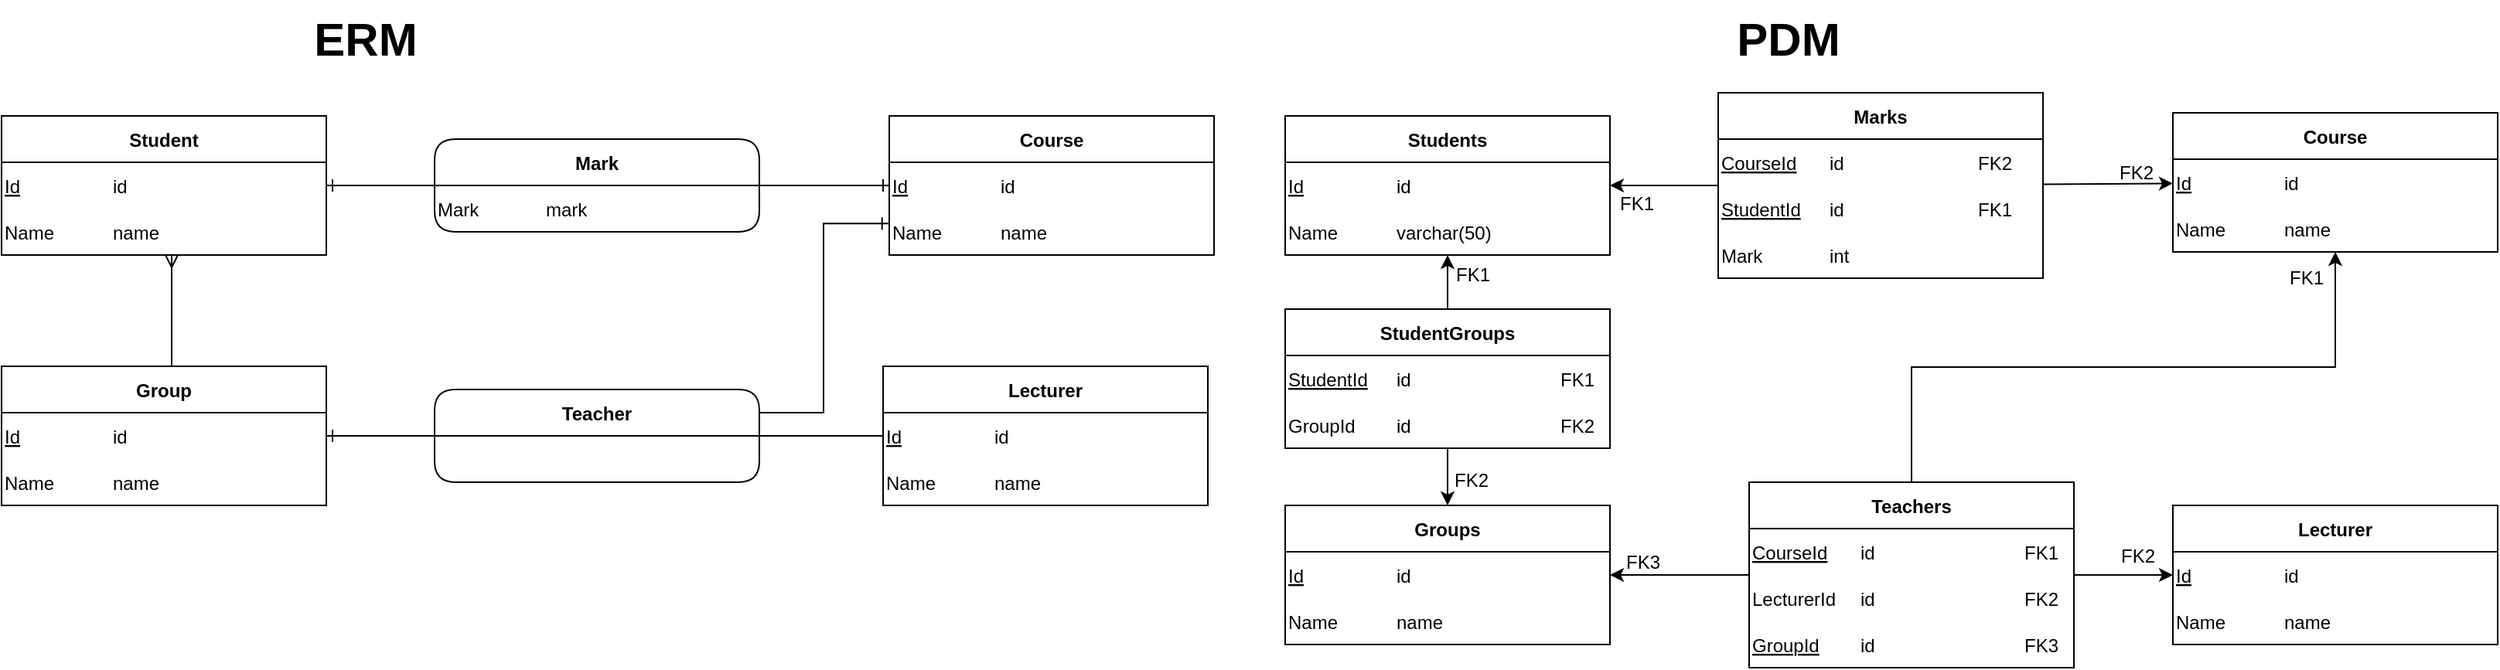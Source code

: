 <mxfile version="20.3.2" type="device"><diagram id="Y48LJpW5HEx5SbnMqf97" name="Page-1"><mxGraphModel dx="979" dy="508" grid="1" gridSize="10" guides="1" tooltips="1" connect="1" arrows="1" fold="1" page="1" pageScale="1" pageWidth="1600" pageHeight="900" math="0" shadow="0"><root><mxCell id="0"/><mxCell id="1" parent="0"/><mxCell id="o00t-sxUm6hoyqNJs4c8-100" value="ERM" style="text;html=1;resizable=0;autosize=1;align=center;verticalAlign=middle;points=[];fillColor=none;strokeColor=none;rounded=0;shadow=0;strokeWidth=1;fontFamily=Helvetica;fontSize=30;fontColor=default;fontStyle=1" parent="1" vertex="1"><mxGeometry x="210" y="20" width="90" height="50" as="geometry"/></mxCell><mxCell id="o00t-sxUm6hoyqNJs4c8-101" value="PDM" style="text;html=1;resizable=0;autosize=1;align=center;verticalAlign=middle;points=[];fillColor=none;strokeColor=none;rounded=0;shadow=0;strokeWidth=1;fontFamily=Helvetica;fontSize=30;fontColor=default;fontStyle=1" parent="1" vertex="1"><mxGeometry x="1130" y="20" width="90" height="50" as="geometry"/></mxCell><mxCell id="Y0eh8DQK_LTt8E_Iy5A9-5" value="Student" style="shape=table;startSize=30;container=1;collapsible=1;childLayout=tableLayout;fixedRows=1;rowLines=0;fontStyle=1;align=center;resizeLast=1;strokeColor=default;columnLines=0;" vertex="1" parent="1"><mxGeometry x="20" y="95" width="210" height="90" as="geometry"/></mxCell><mxCell id="Y0eh8DQK_LTt8E_Iy5A9-6" value="" style="shape=tableRow;horizontal=0;startSize=0;swimlaneHead=0;swimlaneBody=0;fillColor=none;collapsible=0;dropTarget=0;points=[[0,0.5],[1,0.5]];portConstraint=eastwest;top=0;left=0;right=0;bottom=1;strokeColor=none;" vertex="1" parent="Y0eh8DQK_LTt8E_Iy5A9-5"><mxGeometry y="30" width="210" height="30" as="geometry"/></mxCell><mxCell id="Y0eh8DQK_LTt8E_Iy5A9-7" value="Id" style="shape=partialRectangle;connectable=0;fillColor=none;top=0;left=0;bottom=0;right=0;fontStyle=4;overflow=hidden;strokeColor=none;align=left;" vertex="1" parent="Y0eh8DQK_LTt8E_Iy5A9-6"><mxGeometry width="70" height="30" as="geometry"><mxRectangle width="70" height="30" as="alternateBounds"/></mxGeometry></mxCell><mxCell id="Y0eh8DQK_LTt8E_Iy5A9-8" value="id" style="shape=partialRectangle;connectable=0;fillColor=none;top=0;left=0;bottom=0;right=0;fontStyle=0;overflow=hidden;strokeColor=none;align=left;" vertex="1" parent="Y0eh8DQK_LTt8E_Iy5A9-6"><mxGeometry x="70" width="120" height="30" as="geometry"><mxRectangle width="120" height="30" as="alternateBounds"/></mxGeometry></mxCell><mxCell id="Y0eh8DQK_LTt8E_Iy5A9-9" value="" style="shape=partialRectangle;connectable=0;fillColor=none;top=0;left=0;bottom=0;right=0;align=left;spacingLeft=6;fontStyle=5;overflow=hidden;strokeColor=none;" vertex="1" parent="Y0eh8DQK_LTt8E_Iy5A9-6"><mxGeometry x="190" width="20" height="30" as="geometry"><mxRectangle width="20" height="30" as="alternateBounds"/></mxGeometry></mxCell><mxCell id="Y0eh8DQK_LTt8E_Iy5A9-10" style="shape=tableRow;horizontal=0;startSize=0;swimlaneHead=0;swimlaneBody=0;fillColor=none;collapsible=0;dropTarget=0;points=[[0,0.5],[1,0.5]];portConstraint=eastwest;top=0;left=0;right=0;bottom=1;strokeColor=none;" vertex="1" parent="Y0eh8DQK_LTt8E_Iy5A9-5"><mxGeometry y="60" width="210" height="30" as="geometry"/></mxCell><mxCell id="Y0eh8DQK_LTt8E_Iy5A9-11" value="Name" style="shape=partialRectangle;connectable=0;fillColor=none;top=0;left=0;bottom=0;right=0;fontStyle=0;overflow=hidden;strokeColor=none;align=left;" vertex="1" parent="Y0eh8DQK_LTt8E_Iy5A9-10"><mxGeometry width="70" height="30" as="geometry"><mxRectangle width="70" height="30" as="alternateBounds"/></mxGeometry></mxCell><mxCell id="Y0eh8DQK_LTt8E_Iy5A9-12" value="name" style="shape=partialRectangle;connectable=0;fillColor=none;top=0;left=0;bottom=0;right=0;fontStyle=0;overflow=hidden;strokeColor=none;align=left;" vertex="1" parent="Y0eh8DQK_LTt8E_Iy5A9-10"><mxGeometry x="70" width="120" height="30" as="geometry"><mxRectangle width="120" height="30" as="alternateBounds"/></mxGeometry></mxCell><mxCell id="Y0eh8DQK_LTt8E_Iy5A9-13" style="shape=partialRectangle;connectable=0;fillColor=none;top=0;left=0;bottom=0;right=0;align=left;spacingLeft=6;fontStyle=5;overflow=hidden;strokeColor=none;" vertex="1" parent="Y0eh8DQK_LTt8E_Iy5A9-10"><mxGeometry x="190" width="20" height="30" as="geometry"><mxRectangle width="20" height="30" as="alternateBounds"/></mxGeometry></mxCell><mxCell id="Y0eh8DQK_LTt8E_Iy5A9-22" value="Group" style="shape=table;startSize=30;container=1;collapsible=1;childLayout=tableLayout;fixedRows=1;rowLines=0;fontStyle=1;align=center;resizeLast=1;strokeColor=default;columnLines=0;" vertex="1" parent="1"><mxGeometry x="20" y="257" width="210" height="90" as="geometry"/></mxCell><mxCell id="Y0eh8DQK_LTt8E_Iy5A9-23" value="" style="shape=tableRow;horizontal=0;startSize=0;swimlaneHead=0;swimlaneBody=0;fillColor=none;collapsible=0;dropTarget=0;points=[[0,0.5],[1,0.5]];portConstraint=eastwest;top=0;left=0;right=0;bottom=1;strokeColor=none;" vertex="1" parent="Y0eh8DQK_LTt8E_Iy5A9-22"><mxGeometry y="30" width="210" height="30" as="geometry"/></mxCell><mxCell id="Y0eh8DQK_LTt8E_Iy5A9-24" value="Id" style="shape=partialRectangle;connectable=0;fillColor=none;top=0;left=0;bottom=0;right=0;fontStyle=4;overflow=hidden;strokeColor=none;align=left;" vertex="1" parent="Y0eh8DQK_LTt8E_Iy5A9-23"><mxGeometry width="70" height="30" as="geometry"><mxRectangle width="70" height="30" as="alternateBounds"/></mxGeometry></mxCell><mxCell id="Y0eh8DQK_LTt8E_Iy5A9-25" value="id" style="shape=partialRectangle;connectable=0;fillColor=none;top=0;left=0;bottom=0;right=0;fontStyle=0;overflow=hidden;strokeColor=none;align=left;" vertex="1" parent="Y0eh8DQK_LTt8E_Iy5A9-23"><mxGeometry x="70" width="120" height="30" as="geometry"><mxRectangle width="120" height="30" as="alternateBounds"/></mxGeometry></mxCell><mxCell id="Y0eh8DQK_LTt8E_Iy5A9-26" value="" style="shape=partialRectangle;connectable=0;fillColor=none;top=0;left=0;bottom=0;right=0;align=left;spacingLeft=6;fontStyle=5;overflow=hidden;strokeColor=none;" vertex="1" parent="Y0eh8DQK_LTt8E_Iy5A9-23"><mxGeometry x="190" width="20" height="30" as="geometry"><mxRectangle width="20" height="30" as="alternateBounds"/></mxGeometry></mxCell><mxCell id="Y0eh8DQK_LTt8E_Iy5A9-27" style="shape=tableRow;horizontal=0;startSize=0;swimlaneHead=0;swimlaneBody=0;fillColor=none;collapsible=0;dropTarget=0;points=[[0,0.5],[1,0.5]];portConstraint=eastwest;top=0;left=0;right=0;bottom=1;strokeColor=none;" vertex="1" parent="Y0eh8DQK_LTt8E_Iy5A9-22"><mxGeometry y="60" width="210" height="30" as="geometry"/></mxCell><mxCell id="Y0eh8DQK_LTt8E_Iy5A9-28" value="Name" style="shape=partialRectangle;connectable=0;fillColor=none;top=0;left=0;bottom=0;right=0;fontStyle=0;overflow=hidden;strokeColor=none;align=left;" vertex="1" parent="Y0eh8DQK_LTt8E_Iy5A9-27"><mxGeometry width="70" height="30" as="geometry"><mxRectangle width="70" height="30" as="alternateBounds"/></mxGeometry></mxCell><mxCell id="Y0eh8DQK_LTt8E_Iy5A9-29" value="name" style="shape=partialRectangle;connectable=0;fillColor=none;top=0;left=0;bottom=0;right=0;fontStyle=0;overflow=hidden;strokeColor=none;align=left;" vertex="1" parent="Y0eh8DQK_LTt8E_Iy5A9-27"><mxGeometry x="70" width="120" height="30" as="geometry"><mxRectangle width="120" height="30" as="alternateBounds"/></mxGeometry></mxCell><mxCell id="Y0eh8DQK_LTt8E_Iy5A9-30" style="shape=partialRectangle;connectable=0;fillColor=none;top=0;left=0;bottom=0;right=0;align=left;spacingLeft=6;fontStyle=5;overflow=hidden;strokeColor=none;" vertex="1" parent="Y0eh8DQK_LTt8E_Iy5A9-27"><mxGeometry x="190" width="20" height="30" as="geometry"><mxRectangle width="20" height="30" as="alternateBounds"/></mxGeometry></mxCell><mxCell id="Y0eh8DQK_LTt8E_Iy5A9-31" value="" style="edgeStyle=elbowEdgeStyle;fontSize=12;html=1;endArrow=ERmany;startArrow=ERzero;rounded=0;elbow=vertical;" edge="1" parent="1" source="Y0eh8DQK_LTt8E_Iy5A9-22" target="Y0eh8DQK_LTt8E_Iy5A9-5"><mxGeometry width="100" height="100" relative="1" as="geometry"><mxPoint x="240" y="400" as="sourcePoint"/><mxPoint x="340" y="300" as="targetPoint"/><Array as="points"><mxPoint x="130" y="230"/></Array></mxGeometry></mxCell><mxCell id="Y0eh8DQK_LTt8E_Iy5A9-32" value="Course" style="shape=table;startSize=30;container=1;collapsible=1;childLayout=tableLayout;fixedRows=1;rowLines=0;fontStyle=1;align=center;resizeLast=1;strokeColor=default;columnLines=0;" vertex="1" parent="1"><mxGeometry x="594" y="95" width="210" height="90" as="geometry"/></mxCell><mxCell id="Y0eh8DQK_LTt8E_Iy5A9-33" value="" style="shape=tableRow;horizontal=0;startSize=0;swimlaneHead=0;swimlaneBody=0;fillColor=none;collapsible=0;dropTarget=0;points=[[0,0.5],[1,0.5]];portConstraint=eastwest;top=0;left=0;right=0;bottom=1;strokeColor=none;" vertex="1" parent="Y0eh8DQK_LTt8E_Iy5A9-32"><mxGeometry y="30" width="210" height="30" as="geometry"/></mxCell><mxCell id="Y0eh8DQK_LTt8E_Iy5A9-34" value="Id" style="shape=partialRectangle;connectable=0;fillColor=none;top=0;left=0;bottom=0;right=0;fontStyle=4;overflow=hidden;strokeColor=none;align=left;" vertex="1" parent="Y0eh8DQK_LTt8E_Iy5A9-33"><mxGeometry width="70" height="30" as="geometry"><mxRectangle width="70" height="30" as="alternateBounds"/></mxGeometry></mxCell><mxCell id="Y0eh8DQK_LTt8E_Iy5A9-35" value="id" style="shape=partialRectangle;connectable=0;fillColor=none;top=0;left=0;bottom=0;right=0;fontStyle=0;overflow=hidden;strokeColor=none;align=left;" vertex="1" parent="Y0eh8DQK_LTt8E_Iy5A9-33"><mxGeometry x="70" width="120" height="30" as="geometry"><mxRectangle width="120" height="30" as="alternateBounds"/></mxGeometry></mxCell><mxCell id="Y0eh8DQK_LTt8E_Iy5A9-36" value="" style="shape=partialRectangle;connectable=0;fillColor=none;top=0;left=0;bottom=0;right=0;align=left;spacingLeft=6;fontStyle=5;overflow=hidden;strokeColor=none;" vertex="1" parent="Y0eh8DQK_LTt8E_Iy5A9-33"><mxGeometry x="190" width="20" height="30" as="geometry"><mxRectangle width="20" height="30" as="alternateBounds"/></mxGeometry></mxCell><mxCell id="Y0eh8DQK_LTt8E_Iy5A9-37" style="shape=tableRow;horizontal=0;startSize=0;swimlaneHead=0;swimlaneBody=0;fillColor=none;collapsible=0;dropTarget=0;points=[[0,0.5],[1,0.5]];portConstraint=eastwest;top=0;left=0;right=0;bottom=1;strokeColor=none;" vertex="1" parent="Y0eh8DQK_LTt8E_Iy5A9-32"><mxGeometry y="60" width="210" height="30" as="geometry"/></mxCell><mxCell id="Y0eh8DQK_LTt8E_Iy5A9-38" value="Name" style="shape=partialRectangle;connectable=0;fillColor=none;top=0;left=0;bottom=0;right=0;fontStyle=0;overflow=hidden;strokeColor=none;align=left;" vertex="1" parent="Y0eh8DQK_LTt8E_Iy5A9-37"><mxGeometry width="70" height="30" as="geometry"><mxRectangle width="70" height="30" as="alternateBounds"/></mxGeometry></mxCell><mxCell id="Y0eh8DQK_LTt8E_Iy5A9-39" value="name" style="shape=partialRectangle;connectable=0;fillColor=none;top=0;left=0;bottom=0;right=0;fontStyle=0;overflow=hidden;strokeColor=none;align=left;" vertex="1" parent="Y0eh8DQK_LTt8E_Iy5A9-37"><mxGeometry x="70" width="120" height="30" as="geometry"><mxRectangle width="120" height="30" as="alternateBounds"/></mxGeometry></mxCell><mxCell id="Y0eh8DQK_LTt8E_Iy5A9-40" style="shape=partialRectangle;connectable=0;fillColor=none;top=0;left=0;bottom=0;right=0;align=left;spacingLeft=6;fontStyle=5;overflow=hidden;strokeColor=none;" vertex="1" parent="Y0eh8DQK_LTt8E_Iy5A9-37"><mxGeometry x="190" width="20" height="30" as="geometry"><mxRectangle width="20" height="30" as="alternateBounds"/></mxGeometry></mxCell><mxCell id="Y0eh8DQK_LTt8E_Iy5A9-41" value="Lecturer" style="shape=table;startSize=30;container=1;collapsible=1;childLayout=tableLayout;fixedRows=1;rowLines=0;fontStyle=1;align=center;resizeLast=1;strokeColor=default;columnLines=0;" vertex="1" parent="1"><mxGeometry x="590" y="257" width="210" height="90" as="geometry"/></mxCell><mxCell id="Y0eh8DQK_LTt8E_Iy5A9-42" value="" style="shape=tableRow;horizontal=0;startSize=0;swimlaneHead=0;swimlaneBody=0;fillColor=none;collapsible=0;dropTarget=0;points=[[0,0.5],[1,0.5]];portConstraint=eastwest;top=0;left=0;right=0;bottom=1;strokeColor=none;" vertex="1" parent="Y0eh8DQK_LTt8E_Iy5A9-41"><mxGeometry y="30" width="210" height="30" as="geometry"/></mxCell><mxCell id="Y0eh8DQK_LTt8E_Iy5A9-43" value="Id" style="shape=partialRectangle;connectable=0;fillColor=none;top=0;left=0;bottom=0;right=0;fontStyle=4;overflow=hidden;strokeColor=none;align=left;" vertex="1" parent="Y0eh8DQK_LTt8E_Iy5A9-42"><mxGeometry width="70" height="30" as="geometry"><mxRectangle width="70" height="30" as="alternateBounds"/></mxGeometry></mxCell><mxCell id="Y0eh8DQK_LTt8E_Iy5A9-44" value="id" style="shape=partialRectangle;connectable=0;fillColor=none;top=0;left=0;bottom=0;right=0;fontStyle=0;overflow=hidden;strokeColor=none;align=left;" vertex="1" parent="Y0eh8DQK_LTt8E_Iy5A9-42"><mxGeometry x="70" width="120" height="30" as="geometry"><mxRectangle width="120" height="30" as="alternateBounds"/></mxGeometry></mxCell><mxCell id="Y0eh8DQK_LTt8E_Iy5A9-45" value="" style="shape=partialRectangle;connectable=0;fillColor=none;top=0;left=0;bottom=0;right=0;align=left;spacingLeft=6;fontStyle=5;overflow=hidden;strokeColor=none;" vertex="1" parent="Y0eh8DQK_LTt8E_Iy5A9-42"><mxGeometry x="190" width="20" height="30" as="geometry"><mxRectangle width="20" height="30" as="alternateBounds"/></mxGeometry></mxCell><mxCell id="Y0eh8DQK_LTt8E_Iy5A9-46" style="shape=tableRow;horizontal=0;startSize=0;swimlaneHead=0;swimlaneBody=0;fillColor=none;collapsible=0;dropTarget=0;points=[[0,0.5],[1,0.5]];portConstraint=eastwest;top=0;left=0;right=0;bottom=1;strokeColor=none;" vertex="1" parent="Y0eh8DQK_LTt8E_Iy5A9-41"><mxGeometry y="60" width="210" height="30" as="geometry"/></mxCell><mxCell id="Y0eh8DQK_LTt8E_Iy5A9-47" value="Name" style="shape=partialRectangle;connectable=0;fillColor=none;top=0;left=0;bottom=0;right=0;fontStyle=0;overflow=hidden;strokeColor=none;align=left;" vertex="1" parent="Y0eh8DQK_LTt8E_Iy5A9-46"><mxGeometry width="70" height="30" as="geometry"><mxRectangle width="70" height="30" as="alternateBounds"/></mxGeometry></mxCell><mxCell id="Y0eh8DQK_LTt8E_Iy5A9-48" value="name" style="shape=partialRectangle;connectable=0;fillColor=none;top=0;left=0;bottom=0;right=0;fontStyle=0;overflow=hidden;strokeColor=none;align=left;" vertex="1" parent="Y0eh8DQK_LTt8E_Iy5A9-46"><mxGeometry x="70" width="120" height="30" as="geometry"><mxRectangle width="120" height="30" as="alternateBounds"/></mxGeometry></mxCell><mxCell id="Y0eh8DQK_LTt8E_Iy5A9-49" style="shape=partialRectangle;connectable=0;fillColor=none;top=0;left=0;bottom=0;right=0;align=left;spacingLeft=6;fontStyle=5;overflow=hidden;strokeColor=none;" vertex="1" parent="Y0eh8DQK_LTt8E_Iy5A9-46"><mxGeometry x="190" width="20" height="30" as="geometry"><mxRectangle width="20" height="30" as="alternateBounds"/></mxGeometry></mxCell><mxCell id="Y0eh8DQK_LTt8E_Iy5A9-50" value="Mark" style="shape=table;startSize=30;container=1;collapsible=1;childLayout=tableLayout;fixedRows=1;rowLines=0;fontStyle=1;align=center;resizeLast=1;strokeColor=default;columnLines=0;rounded=1;swimlaneLine=1;" vertex="1" parent="1"><mxGeometry x="300" y="110" width="210" height="60" as="geometry"/></mxCell><mxCell id="Y0eh8DQK_LTt8E_Iy5A9-55" style="shape=tableRow;horizontal=0;startSize=0;swimlaneHead=0;swimlaneBody=0;fillColor=none;collapsible=0;dropTarget=0;points=[[0,0.5],[1,0.5]];portConstraint=eastwest;top=0;left=0;right=0;bottom=1;strokeColor=none;" vertex="1" parent="Y0eh8DQK_LTt8E_Iy5A9-50"><mxGeometry y="30" width="210" height="30" as="geometry"/></mxCell><mxCell id="Y0eh8DQK_LTt8E_Iy5A9-56" value="Mark" style="shape=partialRectangle;connectable=0;fillColor=none;top=0;left=0;bottom=0;right=0;fontStyle=0;overflow=hidden;strokeColor=none;align=left;" vertex="1" parent="Y0eh8DQK_LTt8E_Iy5A9-55"><mxGeometry width="70" height="30" as="geometry"><mxRectangle width="70" height="30" as="alternateBounds"/></mxGeometry></mxCell><mxCell id="Y0eh8DQK_LTt8E_Iy5A9-57" value="mark" style="shape=partialRectangle;connectable=0;fillColor=none;top=0;left=0;bottom=0;right=0;fontStyle=0;overflow=hidden;strokeColor=none;align=left;" vertex="1" parent="Y0eh8DQK_LTt8E_Iy5A9-55"><mxGeometry x="70" width="120" height="30" as="geometry"><mxRectangle width="120" height="30" as="alternateBounds"/></mxGeometry></mxCell><mxCell id="Y0eh8DQK_LTt8E_Iy5A9-58" style="shape=partialRectangle;connectable=0;fillColor=none;top=0;left=0;bottom=0;right=0;align=left;spacingLeft=6;fontStyle=5;overflow=hidden;strokeColor=none;" vertex="1" parent="Y0eh8DQK_LTt8E_Iy5A9-55"><mxGeometry x="190" width="20" height="30" as="geometry"><mxRectangle width="20" height="30" as="alternateBounds"/></mxGeometry></mxCell><mxCell id="Y0eh8DQK_LTt8E_Iy5A9-59" value="" style="edgeStyle=entityRelationEdgeStyle;fontSize=12;html=1;endArrow=ERone;endFill=1;rounded=0;elbow=vertical;" edge="1" parent="1" source="Y0eh8DQK_LTt8E_Iy5A9-50" target="Y0eh8DQK_LTt8E_Iy5A9-5"><mxGeometry width="100" height="100" relative="1" as="geometry"><mxPoint x="250" y="280" as="sourcePoint"/><mxPoint x="350" y="180" as="targetPoint"/></mxGeometry></mxCell><mxCell id="Y0eh8DQK_LTt8E_Iy5A9-60" value="" style="edgeStyle=entityRelationEdgeStyle;fontSize=12;html=1;endArrow=ERone;endFill=1;rounded=0;elbow=vertical;" edge="1" parent="1" source="Y0eh8DQK_LTt8E_Iy5A9-50" target="Y0eh8DQK_LTt8E_Iy5A9-32"><mxGeometry width="100" height="100" relative="1" as="geometry"><mxPoint x="310" y="150" as="sourcePoint"/><mxPoint x="240" y="165" as="targetPoint"/></mxGeometry></mxCell><mxCell id="Y0eh8DQK_LTt8E_Iy5A9-61" value="Teacher" style="shape=table;startSize=30;container=1;collapsible=1;childLayout=tableLayout;fixedRows=1;rowLines=0;fontStyle=1;align=center;resizeLast=1;strokeColor=default;columnLines=0;rounded=1;swimlaneLine=1;" vertex="1" parent="1"><mxGeometry x="300" y="272" width="210" height="60" as="geometry"/></mxCell><mxCell id="Y0eh8DQK_LTt8E_Iy5A9-62" style="shape=tableRow;horizontal=0;startSize=0;swimlaneHead=0;swimlaneBody=0;fillColor=none;collapsible=0;dropTarget=0;points=[[0,0.5],[1,0.5]];portConstraint=eastwest;top=0;left=0;right=0;bottom=1;strokeColor=none;" vertex="1" parent="Y0eh8DQK_LTt8E_Iy5A9-61"><mxGeometry y="30" width="210" height="30" as="geometry"/></mxCell><mxCell id="Y0eh8DQK_LTt8E_Iy5A9-63" value="" style="shape=partialRectangle;connectable=0;fillColor=none;top=0;left=0;bottom=0;right=0;fontStyle=0;overflow=hidden;strokeColor=none;align=left;" vertex="1" parent="Y0eh8DQK_LTt8E_Iy5A9-62"><mxGeometry width="70" height="30" as="geometry"><mxRectangle width="70" height="30" as="alternateBounds"/></mxGeometry></mxCell><mxCell id="Y0eh8DQK_LTt8E_Iy5A9-64" value="" style="shape=partialRectangle;connectable=0;fillColor=none;top=0;left=0;bottom=0;right=0;fontStyle=0;overflow=hidden;strokeColor=none;align=left;" vertex="1" parent="Y0eh8DQK_LTt8E_Iy5A9-62"><mxGeometry x="70" width="120" height="30" as="geometry"><mxRectangle width="120" height="30" as="alternateBounds"/></mxGeometry></mxCell><mxCell id="Y0eh8DQK_LTt8E_Iy5A9-65" style="shape=partialRectangle;connectable=0;fillColor=none;top=0;left=0;bottom=0;right=0;align=left;spacingLeft=6;fontStyle=5;overflow=hidden;strokeColor=none;" vertex="1" parent="Y0eh8DQK_LTt8E_Iy5A9-62"><mxGeometry x="190" width="20" height="30" as="geometry"><mxRectangle width="20" height="30" as="alternateBounds"/></mxGeometry></mxCell><mxCell id="Y0eh8DQK_LTt8E_Iy5A9-66" value="" style="edgeStyle=entityRelationEdgeStyle;fontSize=12;html=1;endArrow=ERone;endFill=1;rounded=0;elbow=vertical;" edge="1" parent="1" source="Y0eh8DQK_LTt8E_Iy5A9-61" target="Y0eh8DQK_LTt8E_Iy5A9-22"><mxGeometry width="100" height="100" relative="1" as="geometry"><mxPoint x="330" y="260" as="sourcePoint"/><mxPoint x="260" y="260" as="targetPoint"/></mxGeometry></mxCell><mxCell id="Y0eh8DQK_LTt8E_Iy5A9-67" value="" style="edgeStyle=elbowEdgeStyle;fontSize=12;html=1;endArrow=ERone;endFill=1;rounded=0;entryX=-0.003;entryY=0.322;entryDx=0;entryDy=0;entryPerimeter=0;exitX=1;exitY=0.25;exitDx=0;exitDy=0;" edge="1" parent="1" source="Y0eh8DQK_LTt8E_Iy5A9-61" target="Y0eh8DQK_LTt8E_Iy5A9-37"><mxGeometry width="100" height="100" relative="1" as="geometry"><mxPoint x="470" y="227" as="sourcePoint"/><mxPoint x="400" y="227" as="targetPoint"/></mxGeometry></mxCell><mxCell id="Y0eh8DQK_LTt8E_Iy5A9-68" value="" style="edgeStyle=elbowEdgeStyle;fontSize=12;html=1;endArrow=ERzero;endFill=1;rounded=0;" edge="1" parent="1" source="Y0eh8DQK_LTt8E_Iy5A9-61" target="Y0eh8DQK_LTt8E_Iy5A9-41"><mxGeometry width="100" height="100" relative="1" as="geometry"><mxPoint x="520" y="297" as="sourcePoint"/><mxPoint x="603.37" y="174.66" as="targetPoint"/></mxGeometry></mxCell><mxCell id="Y0eh8DQK_LTt8E_Iy5A9-71" value="Students" style="shape=table;startSize=30;container=1;collapsible=1;childLayout=tableLayout;fixedRows=1;rowLines=0;fontStyle=1;align=center;resizeLast=1;strokeColor=default;columnLines=0;" vertex="1" parent="1"><mxGeometry x="850" y="95" width="210" height="90" as="geometry"/></mxCell><mxCell id="Y0eh8DQK_LTt8E_Iy5A9-72" value="" style="shape=tableRow;horizontal=0;startSize=0;swimlaneHead=0;swimlaneBody=0;fillColor=none;collapsible=0;dropTarget=0;points=[[0,0.5],[1,0.5]];portConstraint=eastwest;top=0;left=0;right=0;bottom=1;strokeColor=none;" vertex="1" parent="Y0eh8DQK_LTt8E_Iy5A9-71"><mxGeometry y="30" width="210" height="30" as="geometry"/></mxCell><mxCell id="Y0eh8DQK_LTt8E_Iy5A9-73" value="Id" style="shape=partialRectangle;connectable=0;fillColor=none;top=0;left=0;bottom=0;right=0;fontStyle=4;overflow=hidden;strokeColor=none;align=left;" vertex="1" parent="Y0eh8DQK_LTt8E_Iy5A9-72"><mxGeometry width="70" height="30" as="geometry"><mxRectangle width="70" height="30" as="alternateBounds"/></mxGeometry></mxCell><mxCell id="Y0eh8DQK_LTt8E_Iy5A9-74" value="id" style="shape=partialRectangle;connectable=0;fillColor=none;top=0;left=0;bottom=0;right=0;fontStyle=0;overflow=hidden;strokeColor=none;align=left;" vertex="1" parent="Y0eh8DQK_LTt8E_Iy5A9-72"><mxGeometry x="70" width="120" height="30" as="geometry"><mxRectangle width="120" height="30" as="alternateBounds"/></mxGeometry></mxCell><mxCell id="Y0eh8DQK_LTt8E_Iy5A9-75" value="" style="shape=partialRectangle;connectable=0;fillColor=none;top=0;left=0;bottom=0;right=0;align=left;spacingLeft=6;fontStyle=5;overflow=hidden;strokeColor=none;" vertex="1" parent="Y0eh8DQK_LTt8E_Iy5A9-72"><mxGeometry x="190" width="20" height="30" as="geometry"><mxRectangle width="20" height="30" as="alternateBounds"/></mxGeometry></mxCell><mxCell id="Y0eh8DQK_LTt8E_Iy5A9-76" style="shape=tableRow;horizontal=0;startSize=0;swimlaneHead=0;swimlaneBody=0;fillColor=none;collapsible=0;dropTarget=0;points=[[0,0.5],[1,0.5]];portConstraint=eastwest;top=0;left=0;right=0;bottom=1;strokeColor=none;" vertex="1" parent="Y0eh8DQK_LTt8E_Iy5A9-71"><mxGeometry y="60" width="210" height="30" as="geometry"/></mxCell><mxCell id="Y0eh8DQK_LTt8E_Iy5A9-77" value="Name" style="shape=partialRectangle;connectable=0;fillColor=none;top=0;left=0;bottom=0;right=0;fontStyle=0;overflow=hidden;strokeColor=none;align=left;" vertex="1" parent="Y0eh8DQK_LTt8E_Iy5A9-76"><mxGeometry width="70" height="30" as="geometry"><mxRectangle width="70" height="30" as="alternateBounds"/></mxGeometry></mxCell><mxCell id="Y0eh8DQK_LTt8E_Iy5A9-78" value="varchar(50)" style="shape=partialRectangle;connectable=0;fillColor=none;top=0;left=0;bottom=0;right=0;fontStyle=0;overflow=hidden;strokeColor=none;align=left;" vertex="1" parent="Y0eh8DQK_LTt8E_Iy5A9-76"><mxGeometry x="70" width="120" height="30" as="geometry"><mxRectangle width="120" height="30" as="alternateBounds"/></mxGeometry></mxCell><mxCell id="Y0eh8DQK_LTt8E_Iy5A9-79" style="shape=partialRectangle;connectable=0;fillColor=none;top=0;left=0;bottom=0;right=0;align=left;spacingLeft=6;fontStyle=5;overflow=hidden;strokeColor=none;" vertex="1" parent="Y0eh8DQK_LTt8E_Iy5A9-76"><mxGeometry x="190" width="20" height="30" as="geometry"><mxRectangle width="20" height="30" as="alternateBounds"/></mxGeometry></mxCell><mxCell id="Y0eh8DQK_LTt8E_Iy5A9-80" value="Groups" style="shape=table;startSize=30;container=1;collapsible=1;childLayout=tableLayout;fixedRows=1;rowLines=0;fontStyle=1;align=center;resizeLast=1;strokeColor=default;columnLines=0;" vertex="1" parent="1"><mxGeometry x="850" y="347" width="210" height="90" as="geometry"/></mxCell><mxCell id="Y0eh8DQK_LTt8E_Iy5A9-81" value="" style="shape=tableRow;horizontal=0;startSize=0;swimlaneHead=0;swimlaneBody=0;fillColor=none;collapsible=0;dropTarget=0;points=[[0,0.5],[1,0.5]];portConstraint=eastwest;top=0;left=0;right=0;bottom=1;strokeColor=none;" vertex="1" parent="Y0eh8DQK_LTt8E_Iy5A9-80"><mxGeometry y="30" width="210" height="30" as="geometry"/></mxCell><mxCell id="Y0eh8DQK_LTt8E_Iy5A9-82" value="Id" style="shape=partialRectangle;connectable=0;fillColor=none;top=0;left=0;bottom=0;right=0;fontStyle=4;overflow=hidden;strokeColor=none;align=left;" vertex="1" parent="Y0eh8DQK_LTt8E_Iy5A9-81"><mxGeometry width="70" height="30" as="geometry"><mxRectangle width="70" height="30" as="alternateBounds"/></mxGeometry></mxCell><mxCell id="Y0eh8DQK_LTt8E_Iy5A9-83" value="id" style="shape=partialRectangle;connectable=0;fillColor=none;top=0;left=0;bottom=0;right=0;fontStyle=0;overflow=hidden;strokeColor=none;align=left;" vertex="1" parent="Y0eh8DQK_LTt8E_Iy5A9-81"><mxGeometry x="70" width="120" height="30" as="geometry"><mxRectangle width="120" height="30" as="alternateBounds"/></mxGeometry></mxCell><mxCell id="Y0eh8DQK_LTt8E_Iy5A9-84" value="" style="shape=partialRectangle;connectable=0;fillColor=none;top=0;left=0;bottom=0;right=0;align=left;spacingLeft=6;fontStyle=5;overflow=hidden;strokeColor=none;" vertex="1" parent="Y0eh8DQK_LTt8E_Iy5A9-81"><mxGeometry x="190" width="20" height="30" as="geometry"><mxRectangle width="20" height="30" as="alternateBounds"/></mxGeometry></mxCell><mxCell id="Y0eh8DQK_LTt8E_Iy5A9-85" style="shape=tableRow;horizontal=0;startSize=0;swimlaneHead=0;swimlaneBody=0;fillColor=none;collapsible=0;dropTarget=0;points=[[0,0.5],[1,0.5]];portConstraint=eastwest;top=0;left=0;right=0;bottom=1;strokeColor=none;" vertex="1" parent="Y0eh8DQK_LTt8E_Iy5A9-80"><mxGeometry y="60" width="210" height="30" as="geometry"/></mxCell><mxCell id="Y0eh8DQK_LTt8E_Iy5A9-86" value="Name" style="shape=partialRectangle;connectable=0;fillColor=none;top=0;left=0;bottom=0;right=0;fontStyle=0;overflow=hidden;strokeColor=none;align=left;" vertex="1" parent="Y0eh8DQK_LTt8E_Iy5A9-85"><mxGeometry width="70" height="30" as="geometry"><mxRectangle width="70" height="30" as="alternateBounds"/></mxGeometry></mxCell><mxCell id="Y0eh8DQK_LTt8E_Iy5A9-87" value="name" style="shape=partialRectangle;connectable=0;fillColor=none;top=0;left=0;bottom=0;right=0;fontStyle=0;overflow=hidden;strokeColor=none;align=left;" vertex="1" parent="Y0eh8DQK_LTt8E_Iy5A9-85"><mxGeometry x="70" width="120" height="30" as="geometry"><mxRectangle width="120" height="30" as="alternateBounds"/></mxGeometry></mxCell><mxCell id="Y0eh8DQK_LTt8E_Iy5A9-88" style="shape=partialRectangle;connectable=0;fillColor=none;top=0;left=0;bottom=0;right=0;align=left;spacingLeft=6;fontStyle=5;overflow=hidden;strokeColor=none;" vertex="1" parent="Y0eh8DQK_LTt8E_Iy5A9-85"><mxGeometry x="190" width="20" height="30" as="geometry"><mxRectangle width="20" height="30" as="alternateBounds"/></mxGeometry></mxCell><mxCell id="Y0eh8DQK_LTt8E_Iy5A9-90" value="Course" style="shape=table;startSize=30;container=1;collapsible=1;childLayout=tableLayout;fixedRows=1;rowLines=0;fontStyle=1;align=center;resizeLast=1;strokeColor=default;columnLines=0;" vertex="1" parent="1"><mxGeometry x="1424" y="93" width="210" height="90" as="geometry"/></mxCell><mxCell id="Y0eh8DQK_LTt8E_Iy5A9-91" value="" style="shape=tableRow;horizontal=0;startSize=0;swimlaneHead=0;swimlaneBody=0;fillColor=none;collapsible=0;dropTarget=0;points=[[0,0.5],[1,0.5]];portConstraint=eastwest;top=0;left=0;right=0;bottom=1;strokeColor=none;" vertex="1" parent="Y0eh8DQK_LTt8E_Iy5A9-90"><mxGeometry y="30" width="210" height="30" as="geometry"/></mxCell><mxCell id="Y0eh8DQK_LTt8E_Iy5A9-92" value="Id" style="shape=partialRectangle;connectable=0;fillColor=none;top=0;left=0;bottom=0;right=0;fontStyle=4;overflow=hidden;strokeColor=none;align=left;" vertex="1" parent="Y0eh8DQK_LTt8E_Iy5A9-91"><mxGeometry width="70" height="30" as="geometry"><mxRectangle width="70" height="30" as="alternateBounds"/></mxGeometry></mxCell><mxCell id="Y0eh8DQK_LTt8E_Iy5A9-93" value="id" style="shape=partialRectangle;connectable=0;fillColor=none;top=0;left=0;bottom=0;right=0;fontStyle=0;overflow=hidden;strokeColor=none;align=left;" vertex="1" parent="Y0eh8DQK_LTt8E_Iy5A9-91"><mxGeometry x="70" width="120" height="30" as="geometry"><mxRectangle width="120" height="30" as="alternateBounds"/></mxGeometry></mxCell><mxCell id="Y0eh8DQK_LTt8E_Iy5A9-94" value="" style="shape=partialRectangle;connectable=0;fillColor=none;top=0;left=0;bottom=0;right=0;align=left;spacingLeft=6;fontStyle=5;overflow=hidden;strokeColor=none;" vertex="1" parent="Y0eh8DQK_LTt8E_Iy5A9-91"><mxGeometry x="190" width="20" height="30" as="geometry"><mxRectangle width="20" height="30" as="alternateBounds"/></mxGeometry></mxCell><mxCell id="Y0eh8DQK_LTt8E_Iy5A9-95" style="shape=tableRow;horizontal=0;startSize=0;swimlaneHead=0;swimlaneBody=0;fillColor=none;collapsible=0;dropTarget=0;points=[[0,0.5],[1,0.5]];portConstraint=eastwest;top=0;left=0;right=0;bottom=1;strokeColor=none;" vertex="1" parent="Y0eh8DQK_LTt8E_Iy5A9-90"><mxGeometry y="60" width="210" height="30" as="geometry"/></mxCell><mxCell id="Y0eh8DQK_LTt8E_Iy5A9-96" value="Name" style="shape=partialRectangle;connectable=0;fillColor=none;top=0;left=0;bottom=0;right=0;fontStyle=0;overflow=hidden;strokeColor=none;align=left;" vertex="1" parent="Y0eh8DQK_LTt8E_Iy5A9-95"><mxGeometry width="70" height="30" as="geometry"><mxRectangle width="70" height="30" as="alternateBounds"/></mxGeometry></mxCell><mxCell id="Y0eh8DQK_LTt8E_Iy5A9-97" value="name" style="shape=partialRectangle;connectable=0;fillColor=none;top=0;left=0;bottom=0;right=0;fontStyle=0;overflow=hidden;strokeColor=none;align=left;" vertex="1" parent="Y0eh8DQK_LTt8E_Iy5A9-95"><mxGeometry x="70" width="120" height="30" as="geometry"><mxRectangle width="120" height="30" as="alternateBounds"/></mxGeometry></mxCell><mxCell id="Y0eh8DQK_LTt8E_Iy5A9-98" style="shape=partialRectangle;connectable=0;fillColor=none;top=0;left=0;bottom=0;right=0;align=left;spacingLeft=6;fontStyle=5;overflow=hidden;strokeColor=none;" vertex="1" parent="Y0eh8DQK_LTt8E_Iy5A9-95"><mxGeometry x="190" width="20" height="30" as="geometry"><mxRectangle width="20" height="30" as="alternateBounds"/></mxGeometry></mxCell><mxCell id="Y0eh8DQK_LTt8E_Iy5A9-99" value="Lecturer" style="shape=table;startSize=30;container=1;collapsible=1;childLayout=tableLayout;fixedRows=1;rowLines=0;fontStyle=1;align=center;resizeLast=1;strokeColor=default;columnLines=0;" vertex="1" parent="1"><mxGeometry x="1424" y="347" width="210" height="90" as="geometry"/></mxCell><mxCell id="Y0eh8DQK_LTt8E_Iy5A9-100" value="" style="shape=tableRow;horizontal=0;startSize=0;swimlaneHead=0;swimlaneBody=0;fillColor=none;collapsible=0;dropTarget=0;points=[[0,0.5],[1,0.5]];portConstraint=eastwest;top=0;left=0;right=0;bottom=1;strokeColor=none;" vertex="1" parent="Y0eh8DQK_LTt8E_Iy5A9-99"><mxGeometry y="30" width="210" height="30" as="geometry"/></mxCell><mxCell id="Y0eh8DQK_LTt8E_Iy5A9-101" value="Id" style="shape=partialRectangle;connectable=0;fillColor=none;top=0;left=0;bottom=0;right=0;fontStyle=4;overflow=hidden;strokeColor=none;align=left;" vertex="1" parent="Y0eh8DQK_LTt8E_Iy5A9-100"><mxGeometry width="70" height="30" as="geometry"><mxRectangle width="70" height="30" as="alternateBounds"/></mxGeometry></mxCell><mxCell id="Y0eh8DQK_LTt8E_Iy5A9-102" value="id" style="shape=partialRectangle;connectable=0;fillColor=none;top=0;left=0;bottom=0;right=0;fontStyle=0;overflow=hidden;strokeColor=none;align=left;" vertex="1" parent="Y0eh8DQK_LTt8E_Iy5A9-100"><mxGeometry x="70" width="120" height="30" as="geometry"><mxRectangle width="120" height="30" as="alternateBounds"/></mxGeometry></mxCell><mxCell id="Y0eh8DQK_LTt8E_Iy5A9-103" value="" style="shape=partialRectangle;connectable=0;fillColor=none;top=0;left=0;bottom=0;right=0;align=left;spacingLeft=6;fontStyle=5;overflow=hidden;strokeColor=none;" vertex="1" parent="Y0eh8DQK_LTt8E_Iy5A9-100"><mxGeometry x="190" width="20" height="30" as="geometry"><mxRectangle width="20" height="30" as="alternateBounds"/></mxGeometry></mxCell><mxCell id="Y0eh8DQK_LTt8E_Iy5A9-104" style="shape=tableRow;horizontal=0;startSize=0;swimlaneHead=0;swimlaneBody=0;fillColor=none;collapsible=0;dropTarget=0;points=[[0,0.5],[1,0.5]];portConstraint=eastwest;top=0;left=0;right=0;bottom=1;strokeColor=none;" vertex="1" parent="Y0eh8DQK_LTt8E_Iy5A9-99"><mxGeometry y="60" width="210" height="30" as="geometry"/></mxCell><mxCell id="Y0eh8DQK_LTt8E_Iy5A9-105" value="Name" style="shape=partialRectangle;connectable=0;fillColor=none;top=0;left=0;bottom=0;right=0;fontStyle=0;overflow=hidden;strokeColor=none;align=left;" vertex="1" parent="Y0eh8DQK_LTt8E_Iy5A9-104"><mxGeometry width="70" height="30" as="geometry"><mxRectangle width="70" height="30" as="alternateBounds"/></mxGeometry></mxCell><mxCell id="Y0eh8DQK_LTt8E_Iy5A9-106" value="name" style="shape=partialRectangle;connectable=0;fillColor=none;top=0;left=0;bottom=0;right=0;fontStyle=0;overflow=hidden;strokeColor=none;align=left;" vertex="1" parent="Y0eh8DQK_LTt8E_Iy5A9-104"><mxGeometry x="70" width="120" height="30" as="geometry"><mxRectangle width="120" height="30" as="alternateBounds"/></mxGeometry></mxCell><mxCell id="Y0eh8DQK_LTt8E_Iy5A9-107" style="shape=partialRectangle;connectable=0;fillColor=none;top=0;left=0;bottom=0;right=0;align=left;spacingLeft=6;fontStyle=5;overflow=hidden;strokeColor=none;" vertex="1" parent="Y0eh8DQK_LTt8E_Iy5A9-104"><mxGeometry x="190" width="20" height="30" as="geometry"><mxRectangle width="20" height="30" as="alternateBounds"/></mxGeometry></mxCell><mxCell id="Y0eh8DQK_LTt8E_Iy5A9-108" value="Marks" style="shape=table;startSize=30;container=1;collapsible=1;childLayout=tableLayout;fixedRows=1;rowLines=0;fontStyle=1;align=center;resizeLast=1;strokeColor=default;columnLines=0;rounded=0;swimlaneLine=1;" vertex="1" parent="1"><mxGeometry x="1130" y="80" width="210" height="120" as="geometry"/></mxCell><mxCell id="Y0eh8DQK_LTt8E_Iy5A9-141" style="shape=tableRow;horizontal=0;startSize=0;swimlaneHead=0;swimlaneBody=0;fillColor=none;collapsible=0;dropTarget=0;points=[[0,0.5],[1,0.5]];portConstraint=eastwest;top=0;left=0;right=0;bottom=1;strokeColor=none;" vertex="1" parent="Y0eh8DQK_LTt8E_Iy5A9-108"><mxGeometry y="30" width="210" height="30" as="geometry"/></mxCell><mxCell id="Y0eh8DQK_LTt8E_Iy5A9-142" value="CourseId" style="shape=partialRectangle;connectable=0;fillColor=none;top=0;left=0;bottom=0;right=0;fontStyle=4;overflow=hidden;strokeColor=none;align=left;" vertex="1" parent="Y0eh8DQK_LTt8E_Iy5A9-141"><mxGeometry width="70" height="30" as="geometry"><mxRectangle width="70" height="30" as="alternateBounds"/></mxGeometry></mxCell><mxCell id="Y0eh8DQK_LTt8E_Iy5A9-143" value="id" style="shape=partialRectangle;connectable=0;fillColor=none;top=0;left=0;bottom=0;right=0;fontStyle=0;overflow=hidden;strokeColor=none;align=left;" vertex="1" parent="Y0eh8DQK_LTt8E_Iy5A9-141"><mxGeometry x="70" width="90" height="30" as="geometry"><mxRectangle width="90" height="30" as="alternateBounds"/></mxGeometry></mxCell><mxCell id="Y0eh8DQK_LTt8E_Iy5A9-144" value="FK2" style="shape=partialRectangle;connectable=0;fillColor=none;top=0;left=0;bottom=0;right=0;align=left;spacingLeft=6;fontStyle=0;overflow=hidden;strokeColor=none;" vertex="1" parent="Y0eh8DQK_LTt8E_Iy5A9-141"><mxGeometry x="160" width="50" height="30" as="geometry"><mxRectangle width="50" height="30" as="alternateBounds"/></mxGeometry></mxCell><mxCell id="Y0eh8DQK_LTt8E_Iy5A9-137" style="shape=tableRow;horizontal=0;startSize=0;swimlaneHead=0;swimlaneBody=0;fillColor=none;collapsible=0;dropTarget=0;points=[[0,0.5],[1,0.5]];portConstraint=eastwest;top=0;left=0;right=0;bottom=1;strokeColor=none;" vertex="1" parent="Y0eh8DQK_LTt8E_Iy5A9-108"><mxGeometry y="60" width="210" height="30" as="geometry"/></mxCell><mxCell id="Y0eh8DQK_LTt8E_Iy5A9-138" value="StudentId" style="shape=partialRectangle;connectable=0;fillColor=none;top=0;left=0;bottom=0;right=0;fontStyle=4;overflow=hidden;strokeColor=none;align=left;" vertex="1" parent="Y0eh8DQK_LTt8E_Iy5A9-137"><mxGeometry width="70" height="30" as="geometry"><mxRectangle width="70" height="30" as="alternateBounds"/></mxGeometry></mxCell><mxCell id="Y0eh8DQK_LTt8E_Iy5A9-139" value="id" style="shape=partialRectangle;connectable=0;fillColor=none;top=0;left=0;bottom=0;right=0;fontStyle=0;overflow=hidden;strokeColor=none;align=left;" vertex="1" parent="Y0eh8DQK_LTt8E_Iy5A9-137"><mxGeometry x="70" width="90" height="30" as="geometry"><mxRectangle width="90" height="30" as="alternateBounds"/></mxGeometry></mxCell><mxCell id="Y0eh8DQK_LTt8E_Iy5A9-140" value="FK1" style="shape=partialRectangle;connectable=0;fillColor=none;top=0;left=0;bottom=0;right=0;align=left;spacingLeft=6;fontStyle=0;overflow=hidden;strokeColor=none;" vertex="1" parent="Y0eh8DQK_LTt8E_Iy5A9-137"><mxGeometry x="160" width="50" height="30" as="geometry"><mxRectangle width="50" height="30" as="alternateBounds"/></mxGeometry></mxCell><mxCell id="Y0eh8DQK_LTt8E_Iy5A9-109" style="shape=tableRow;horizontal=0;startSize=0;swimlaneHead=0;swimlaneBody=0;fillColor=none;collapsible=0;dropTarget=0;points=[[0,0.5],[1,0.5]];portConstraint=eastwest;top=0;left=0;right=0;bottom=1;strokeColor=none;" vertex="1" parent="Y0eh8DQK_LTt8E_Iy5A9-108"><mxGeometry y="90" width="210" height="30" as="geometry"/></mxCell><mxCell id="Y0eh8DQK_LTt8E_Iy5A9-110" value="Mark" style="shape=partialRectangle;connectable=0;fillColor=none;top=0;left=0;bottom=0;right=0;fontStyle=0;overflow=hidden;strokeColor=none;align=left;" vertex="1" parent="Y0eh8DQK_LTt8E_Iy5A9-109"><mxGeometry width="70" height="30" as="geometry"><mxRectangle width="70" height="30" as="alternateBounds"/></mxGeometry></mxCell><mxCell id="Y0eh8DQK_LTt8E_Iy5A9-111" value="int" style="shape=partialRectangle;connectable=0;fillColor=none;top=0;left=0;bottom=0;right=0;fontStyle=0;overflow=hidden;strokeColor=none;align=left;" vertex="1" parent="Y0eh8DQK_LTt8E_Iy5A9-109"><mxGeometry x="70" width="90" height="30" as="geometry"><mxRectangle width="90" height="30" as="alternateBounds"/></mxGeometry></mxCell><mxCell id="Y0eh8DQK_LTt8E_Iy5A9-112" value="" style="shape=partialRectangle;connectable=0;fillColor=none;top=0;left=0;bottom=0;right=0;align=left;spacingLeft=6;fontStyle=0;overflow=hidden;strokeColor=none;" vertex="1" parent="Y0eh8DQK_LTt8E_Iy5A9-109"><mxGeometry x="160" width="50" height="30" as="geometry"><mxRectangle width="50" height="30" as="alternateBounds"/></mxGeometry></mxCell><mxCell id="Y0eh8DQK_LTt8E_Iy5A9-115" value="Teachers" style="shape=table;startSize=30;container=1;collapsible=1;childLayout=tableLayout;fixedRows=1;rowLines=0;fontStyle=1;align=center;resizeLast=1;strokeColor=default;columnLines=0;rounded=0;swimlaneLine=1;" vertex="1" parent="1"><mxGeometry x="1150" y="332" width="210" height="120" as="geometry"/></mxCell><mxCell id="Y0eh8DQK_LTt8E_Iy5A9-116" style="shape=tableRow;horizontal=0;startSize=0;swimlaneHead=0;swimlaneBody=0;fillColor=none;collapsible=0;dropTarget=0;points=[[0,0.5],[1,0.5]];portConstraint=eastwest;top=0;left=0;right=0;bottom=1;strokeColor=none;" vertex="1" parent="Y0eh8DQK_LTt8E_Iy5A9-115"><mxGeometry y="30" width="210" height="30" as="geometry"/></mxCell><mxCell id="Y0eh8DQK_LTt8E_Iy5A9-117" value="CourseId" style="shape=partialRectangle;connectable=0;fillColor=none;top=0;left=0;bottom=0;right=0;fontStyle=4;overflow=hidden;strokeColor=none;align=left;" vertex="1" parent="Y0eh8DQK_LTt8E_Iy5A9-116"><mxGeometry width="70" height="30" as="geometry"><mxRectangle width="70" height="30" as="alternateBounds"/></mxGeometry></mxCell><mxCell id="Y0eh8DQK_LTt8E_Iy5A9-118" value="id" style="shape=partialRectangle;connectable=0;fillColor=none;top=0;left=0;bottom=0;right=0;fontStyle=0;overflow=hidden;strokeColor=none;align=left;" vertex="1" parent="Y0eh8DQK_LTt8E_Iy5A9-116"><mxGeometry x="70" width="100" height="30" as="geometry"><mxRectangle width="100" height="30" as="alternateBounds"/></mxGeometry></mxCell><mxCell id="Y0eh8DQK_LTt8E_Iy5A9-119" value="FK1" style="shape=partialRectangle;connectable=0;fillColor=none;top=0;left=0;bottom=0;right=0;align=left;spacingLeft=6;fontStyle=0;overflow=hidden;strokeColor=none;" vertex="1" parent="Y0eh8DQK_LTt8E_Iy5A9-116"><mxGeometry x="170" width="40" height="30" as="geometry"><mxRectangle width="40" height="30" as="alternateBounds"/></mxGeometry></mxCell><mxCell id="Y0eh8DQK_LTt8E_Iy5A9-154" style="shape=tableRow;horizontal=0;startSize=0;swimlaneHead=0;swimlaneBody=0;fillColor=none;collapsible=0;dropTarget=0;points=[[0,0.5],[1,0.5]];portConstraint=eastwest;top=0;left=0;right=0;bottom=1;strokeColor=none;" vertex="1" parent="Y0eh8DQK_LTt8E_Iy5A9-115"><mxGeometry y="60" width="210" height="30" as="geometry"/></mxCell><mxCell id="Y0eh8DQK_LTt8E_Iy5A9-155" value="LecturerId" style="shape=partialRectangle;connectable=0;fillColor=none;top=0;left=0;bottom=0;right=0;fontStyle=0;overflow=hidden;strokeColor=none;align=left;" vertex="1" parent="Y0eh8DQK_LTt8E_Iy5A9-154"><mxGeometry width="70" height="30" as="geometry"><mxRectangle width="70" height="30" as="alternateBounds"/></mxGeometry></mxCell><mxCell id="Y0eh8DQK_LTt8E_Iy5A9-156" value="id" style="shape=partialRectangle;connectable=0;fillColor=none;top=0;left=0;bottom=0;right=0;fontStyle=0;overflow=hidden;strokeColor=none;align=left;" vertex="1" parent="Y0eh8DQK_LTt8E_Iy5A9-154"><mxGeometry x="70" width="100" height="30" as="geometry"><mxRectangle width="100" height="30" as="alternateBounds"/></mxGeometry></mxCell><mxCell id="Y0eh8DQK_LTt8E_Iy5A9-157" value="FK2" style="shape=partialRectangle;connectable=0;fillColor=none;top=0;left=0;bottom=0;right=0;align=left;spacingLeft=6;fontStyle=0;overflow=hidden;strokeColor=none;" vertex="1" parent="Y0eh8DQK_LTt8E_Iy5A9-154"><mxGeometry x="170" width="40" height="30" as="geometry"><mxRectangle width="40" height="30" as="alternateBounds"/></mxGeometry></mxCell><mxCell id="Y0eh8DQK_LTt8E_Iy5A9-150" style="shape=tableRow;horizontal=0;startSize=0;swimlaneHead=0;swimlaneBody=0;fillColor=none;collapsible=0;dropTarget=0;points=[[0,0.5],[1,0.5]];portConstraint=eastwest;top=0;left=0;right=0;bottom=1;strokeColor=none;" vertex="1" parent="Y0eh8DQK_LTt8E_Iy5A9-115"><mxGeometry y="90" width="210" height="30" as="geometry"/></mxCell><mxCell id="Y0eh8DQK_LTt8E_Iy5A9-151" value="GroupId" style="shape=partialRectangle;connectable=0;fillColor=none;top=0;left=0;bottom=0;right=0;fontStyle=4;overflow=hidden;strokeColor=none;align=left;" vertex="1" parent="Y0eh8DQK_LTt8E_Iy5A9-150"><mxGeometry width="70" height="30" as="geometry"><mxRectangle width="70" height="30" as="alternateBounds"/></mxGeometry></mxCell><mxCell id="Y0eh8DQK_LTt8E_Iy5A9-152" value="id" style="shape=partialRectangle;connectable=0;fillColor=none;top=0;left=0;bottom=0;right=0;fontStyle=0;overflow=hidden;strokeColor=none;align=left;" vertex="1" parent="Y0eh8DQK_LTt8E_Iy5A9-150"><mxGeometry x="70" width="100" height="30" as="geometry"><mxRectangle width="100" height="30" as="alternateBounds"/></mxGeometry></mxCell><mxCell id="Y0eh8DQK_LTt8E_Iy5A9-153" value="FK3" style="shape=partialRectangle;connectable=0;fillColor=none;top=0;left=0;bottom=0;right=0;align=left;spacingLeft=6;fontStyle=0;overflow=hidden;strokeColor=none;" vertex="1" parent="Y0eh8DQK_LTt8E_Iy5A9-150"><mxGeometry x="170" width="40" height="30" as="geometry"><mxRectangle width="40" height="30" as="alternateBounds"/></mxGeometry></mxCell><mxCell id="Y0eh8DQK_LTt8E_Iy5A9-124" value="StudentGroups" style="shape=table;startSize=30;container=1;collapsible=1;childLayout=tableLayout;fixedRows=1;rowLines=0;fontStyle=1;align=center;resizeLast=1;strokeColor=default;columnLines=0;" vertex="1" parent="1"><mxGeometry x="850" y="220" width="210" height="90" as="geometry"/></mxCell><mxCell id="Y0eh8DQK_LTt8E_Iy5A9-125" value="" style="shape=tableRow;horizontal=0;startSize=0;swimlaneHead=0;swimlaneBody=0;fillColor=none;collapsible=0;dropTarget=0;points=[[0,0.5],[1,0.5]];portConstraint=eastwest;top=0;left=0;right=0;bottom=1;strokeColor=none;fontStyle=4" vertex="1" parent="Y0eh8DQK_LTt8E_Iy5A9-124"><mxGeometry y="30" width="210" height="30" as="geometry"/></mxCell><mxCell id="Y0eh8DQK_LTt8E_Iy5A9-126" value="StudentId" style="shape=partialRectangle;connectable=0;fillColor=none;top=0;left=0;bottom=0;right=0;fontStyle=4;overflow=hidden;strokeColor=none;align=left;" vertex="1" parent="Y0eh8DQK_LTt8E_Iy5A9-125"><mxGeometry width="70" height="30" as="geometry"><mxRectangle width="70" height="30" as="alternateBounds"/></mxGeometry></mxCell><mxCell id="Y0eh8DQK_LTt8E_Iy5A9-127" value="id" style="shape=partialRectangle;connectable=0;fillColor=none;top=0;left=0;bottom=0;right=0;fontStyle=0;overflow=hidden;strokeColor=none;align=left;" vertex="1" parent="Y0eh8DQK_LTt8E_Iy5A9-125"><mxGeometry x="70" width="100.0" height="30" as="geometry"><mxRectangle width="100.0" height="30" as="alternateBounds"/></mxGeometry></mxCell><mxCell id="Y0eh8DQK_LTt8E_Iy5A9-128" value="FK1" style="shape=partialRectangle;connectable=0;fillColor=none;top=0;left=0;bottom=0;right=0;align=left;spacingLeft=6;fontStyle=0;overflow=hidden;strokeColor=none;" vertex="1" parent="Y0eh8DQK_LTt8E_Iy5A9-125"><mxGeometry x="170.0" width="40.0" height="30" as="geometry"><mxRectangle width="40.0" height="30" as="alternateBounds"/></mxGeometry></mxCell><mxCell id="Y0eh8DQK_LTt8E_Iy5A9-129" style="shape=tableRow;horizontal=0;startSize=0;swimlaneHead=0;swimlaneBody=0;fillColor=none;collapsible=0;dropTarget=0;points=[[0,0.5],[1,0.5]];portConstraint=eastwest;top=0;left=0;right=0;bottom=1;strokeColor=none;" vertex="1" parent="Y0eh8DQK_LTt8E_Iy5A9-124"><mxGeometry y="60" width="210" height="30" as="geometry"/></mxCell><mxCell id="Y0eh8DQK_LTt8E_Iy5A9-130" value="GroupId" style="shape=partialRectangle;connectable=0;fillColor=none;top=0;left=0;bottom=0;right=0;fontStyle=0;overflow=hidden;strokeColor=none;align=left;" vertex="1" parent="Y0eh8DQK_LTt8E_Iy5A9-129"><mxGeometry width="70" height="30" as="geometry"><mxRectangle width="70" height="30" as="alternateBounds"/></mxGeometry></mxCell><mxCell id="Y0eh8DQK_LTt8E_Iy5A9-131" value="id" style="shape=partialRectangle;connectable=0;fillColor=none;top=0;left=0;bottom=0;right=0;fontStyle=0;overflow=hidden;strokeColor=none;align=left;" vertex="1" parent="Y0eh8DQK_LTt8E_Iy5A9-129"><mxGeometry x="70" width="100.0" height="30" as="geometry"><mxRectangle width="100.0" height="30" as="alternateBounds"/></mxGeometry></mxCell><mxCell id="Y0eh8DQK_LTt8E_Iy5A9-132" value="FK2" style="shape=partialRectangle;connectable=0;fillColor=none;top=0;left=0;bottom=0;right=0;align=left;spacingLeft=6;fontStyle=0;overflow=hidden;strokeColor=none;" vertex="1" parent="Y0eh8DQK_LTt8E_Iy5A9-129"><mxGeometry x="170.0" width="40.0" height="30" as="geometry"><mxRectangle width="40.0" height="30" as="alternateBounds"/></mxGeometry></mxCell><mxCell id="Y0eh8DQK_LTt8E_Iy5A9-133" value="" style="endArrow=classic;html=1;rounded=0;" edge="1" parent="1" source="Y0eh8DQK_LTt8E_Iy5A9-124" target="Y0eh8DQK_LTt8E_Iy5A9-71"><mxGeometry width="50" height="50" relative="1" as="geometry"><mxPoint x="950" y="360" as="sourcePoint"/><mxPoint x="1000" y="310" as="targetPoint"/></mxGeometry></mxCell><mxCell id="Y0eh8DQK_LTt8E_Iy5A9-134" value="" style="endArrow=classic;html=1;rounded=0;" edge="1" parent="1" source="Y0eh8DQK_LTt8E_Iy5A9-124" target="Y0eh8DQK_LTt8E_Iy5A9-80"><mxGeometry width="50" height="50" relative="1" as="geometry"><mxPoint x="965.0" y="230" as="sourcePoint"/><mxPoint x="965.0" y="195" as="targetPoint"/></mxGeometry></mxCell><mxCell id="Y0eh8DQK_LTt8E_Iy5A9-135" value="FK1" style="text;html=1;resizable=0;autosize=1;align=center;verticalAlign=middle;points=[];fillColor=none;strokeColor=none;rounded=0;" vertex="1" parent="1"><mxGeometry x="946" y="183" width="50" height="30" as="geometry"/></mxCell><mxCell id="Y0eh8DQK_LTt8E_Iy5A9-136" value="FK2" style="text;html=1;resizable=0;autosize=1;align=center;verticalAlign=middle;points=[];fillColor=none;strokeColor=none;rounded=0;" vertex="1" parent="1"><mxGeometry x="945" y="316" width="50" height="30" as="geometry"/></mxCell><mxCell id="Y0eh8DQK_LTt8E_Iy5A9-146" value="" style="endArrow=classic;html=1;rounded=0;" edge="1" parent="1" source="Y0eh8DQK_LTt8E_Iy5A9-108" target="Y0eh8DQK_LTt8E_Iy5A9-71"><mxGeometry width="50" height="50" relative="1" as="geometry"><mxPoint x="965.0" y="320" as="sourcePoint"/><mxPoint x="965.0" y="357" as="targetPoint"/></mxGeometry></mxCell><mxCell id="Y0eh8DQK_LTt8E_Iy5A9-147" value="FK1" style="text;html=1;resizable=0;autosize=1;align=center;verticalAlign=middle;points=[];fillColor=none;strokeColor=none;rounded=0;" vertex="1" parent="1"><mxGeometry x="1052" y="137" width="50" height="30" as="geometry"/></mxCell><mxCell id="Y0eh8DQK_LTt8E_Iy5A9-148" value="" style="endArrow=classic;html=1;rounded=0;" edge="1" parent="1" source="Y0eh8DQK_LTt8E_Iy5A9-108" target="Y0eh8DQK_LTt8E_Iy5A9-90"><mxGeometry width="50" height="50" relative="1" as="geometry"><mxPoint x="1140" y="150" as="sourcePoint"/><mxPoint x="1070.0" y="150" as="targetPoint"/></mxGeometry></mxCell><mxCell id="Y0eh8DQK_LTt8E_Iy5A9-149" value="FK2" style="text;html=1;resizable=0;autosize=1;align=center;verticalAlign=middle;points=[];fillColor=none;strokeColor=none;rounded=0;" vertex="1" parent="1"><mxGeometry x="1375" y="117" width="50" height="30" as="geometry"/></mxCell><mxCell id="Y0eh8DQK_LTt8E_Iy5A9-159" value="" style="endArrow=classic;html=1;rounded=0;edgeStyle=elbowEdgeStyle;" edge="1" parent="1" source="Y0eh8DQK_LTt8E_Iy5A9-115" target="Y0eh8DQK_LTt8E_Iy5A9-80"><mxGeometry width="50" height="50" relative="1" as="geometry"><mxPoint x="1140" y="150" as="sourcePoint"/><mxPoint x="1070.0" y="150" as="targetPoint"/></mxGeometry></mxCell><mxCell id="Y0eh8DQK_LTt8E_Iy5A9-160" value="" style="endArrow=classic;html=1;rounded=0;edgeStyle=elbowEdgeStyle;" edge="1" parent="1" source="Y0eh8DQK_LTt8E_Iy5A9-115" target="Y0eh8DQK_LTt8E_Iy5A9-99"><mxGeometry width="50" height="50" relative="1" as="geometry"><mxPoint x="1140" y="342" as="sourcePoint"/><mxPoint x="1070.0" y="402" as="targetPoint"/></mxGeometry></mxCell><mxCell id="Y0eh8DQK_LTt8E_Iy5A9-161" value="" style="endArrow=classic;html=1;rounded=0;edgeStyle=elbowEdgeStyle;elbow=vertical;" edge="1" parent="1" source="Y0eh8DQK_LTt8E_Iy5A9-115" target="Y0eh8DQK_LTt8E_Iy5A9-90"><mxGeometry width="50" height="50" relative="1" as="geometry"><mxPoint x="1350" y="342" as="sourcePoint"/><mxPoint x="1430" y="312" as="targetPoint"/></mxGeometry></mxCell><mxCell id="Y0eh8DQK_LTt8E_Iy5A9-162" value="FK1" style="text;html=1;resizable=0;autosize=1;align=center;verticalAlign=middle;points=[];fillColor=none;strokeColor=none;rounded=0;" vertex="1" parent="1"><mxGeometry x="1485" y="185" width="50" height="30" as="geometry"/></mxCell><mxCell id="Y0eh8DQK_LTt8E_Iy5A9-163" value="FK2&lt;span style=&quot;color: rgba(0, 0, 0, 0); font-family: monospace; font-size: 0px; text-align: start;&quot;&gt;%3CmxGraphModel%3E%3Croot%3E%3CmxCell%20id%3D%220%22%2F%3E%3CmxCell%20id%3D%221%22%20parent%3D%220%22%2F%3E%3CmxCell%20id%3D%222%22%20value%3D%22FK1%22%20style%3D%22text%3Bhtml%3D1%3Bresizable%3D0%3Bautosize%3D1%3Balign%3Dcenter%3BverticalAlign%3Dmiddle%3Bpoints%3D%5B%5D%3BfillColor%3Dnone%3BstrokeColor%3Dnone%3Brounded%3D0%3B%22%20vertex%3D%221%22%20parent%3D%221%22%3E%3CmxGeometry%20x%3D%221485%22%20y%3D%22185%22%20width%3D%2250%22%20height%3D%2230%22%20as%3D%22geometry%22%2F%3E%3C%2FmxCell%3E%3C%2Froot%3E%3C%2FmxGraphModel%3E&lt;/span&gt;" style="text;html=1;resizable=0;autosize=1;align=center;verticalAlign=middle;points=[];fillColor=none;strokeColor=none;rounded=0;" vertex="1" parent="1"><mxGeometry x="1376" y="365" width="50" height="30" as="geometry"/></mxCell><mxCell id="Y0eh8DQK_LTt8E_Iy5A9-164" value="FK3&lt;span style=&quot;color: rgba(0, 0, 0, 0); font-family: monospace; font-size: 0px; text-align: start;&quot;&gt;%3CmxGraphModel%3E%3Croot%3E%3CmxCell%20id%3D%220%22%2F%3E%3CmxCell%20id%3D%221%22%20parent%3D%220%22%2F%3E%3CmxCell%20id%3D%222%22%20value%3D%22FK1%22%20style%3D%22text%3Bhtml%3D1%3Bresizable%3D0%3Bautosize%3D1%3Balign%3Dcenter%3BverticalAlign%3Dmiddle%3Bpoints%3D%5B%5D%3BfillColor%3Dnone%3BstrokeColor%3Dnone%3Brounded%3D0%3B%22%20vertex%3D%221%22%20parent%3D%221%22%3E%3CmxGeometry%20x%3D%221485%22%20y%3D%22185%22%20width%3D%2250%22%20height%3D%2230%22%20as%3D%22geometry%22%2F%3E%3C%2FmxCell%3E%3C%2Froot%3E%3C%2FmxGraphModel%33&lt;/span&gt;" style="text;html=1;resizable=0;autosize=1;align=center;verticalAlign=middle;points=[];fillColor=none;strokeColor=none;rounded=0;" vertex="1" parent="1"><mxGeometry x="1056" y="369" width="50" height="30" as="geometry"/></mxCell></root></mxGraphModel></diagram></mxfile>